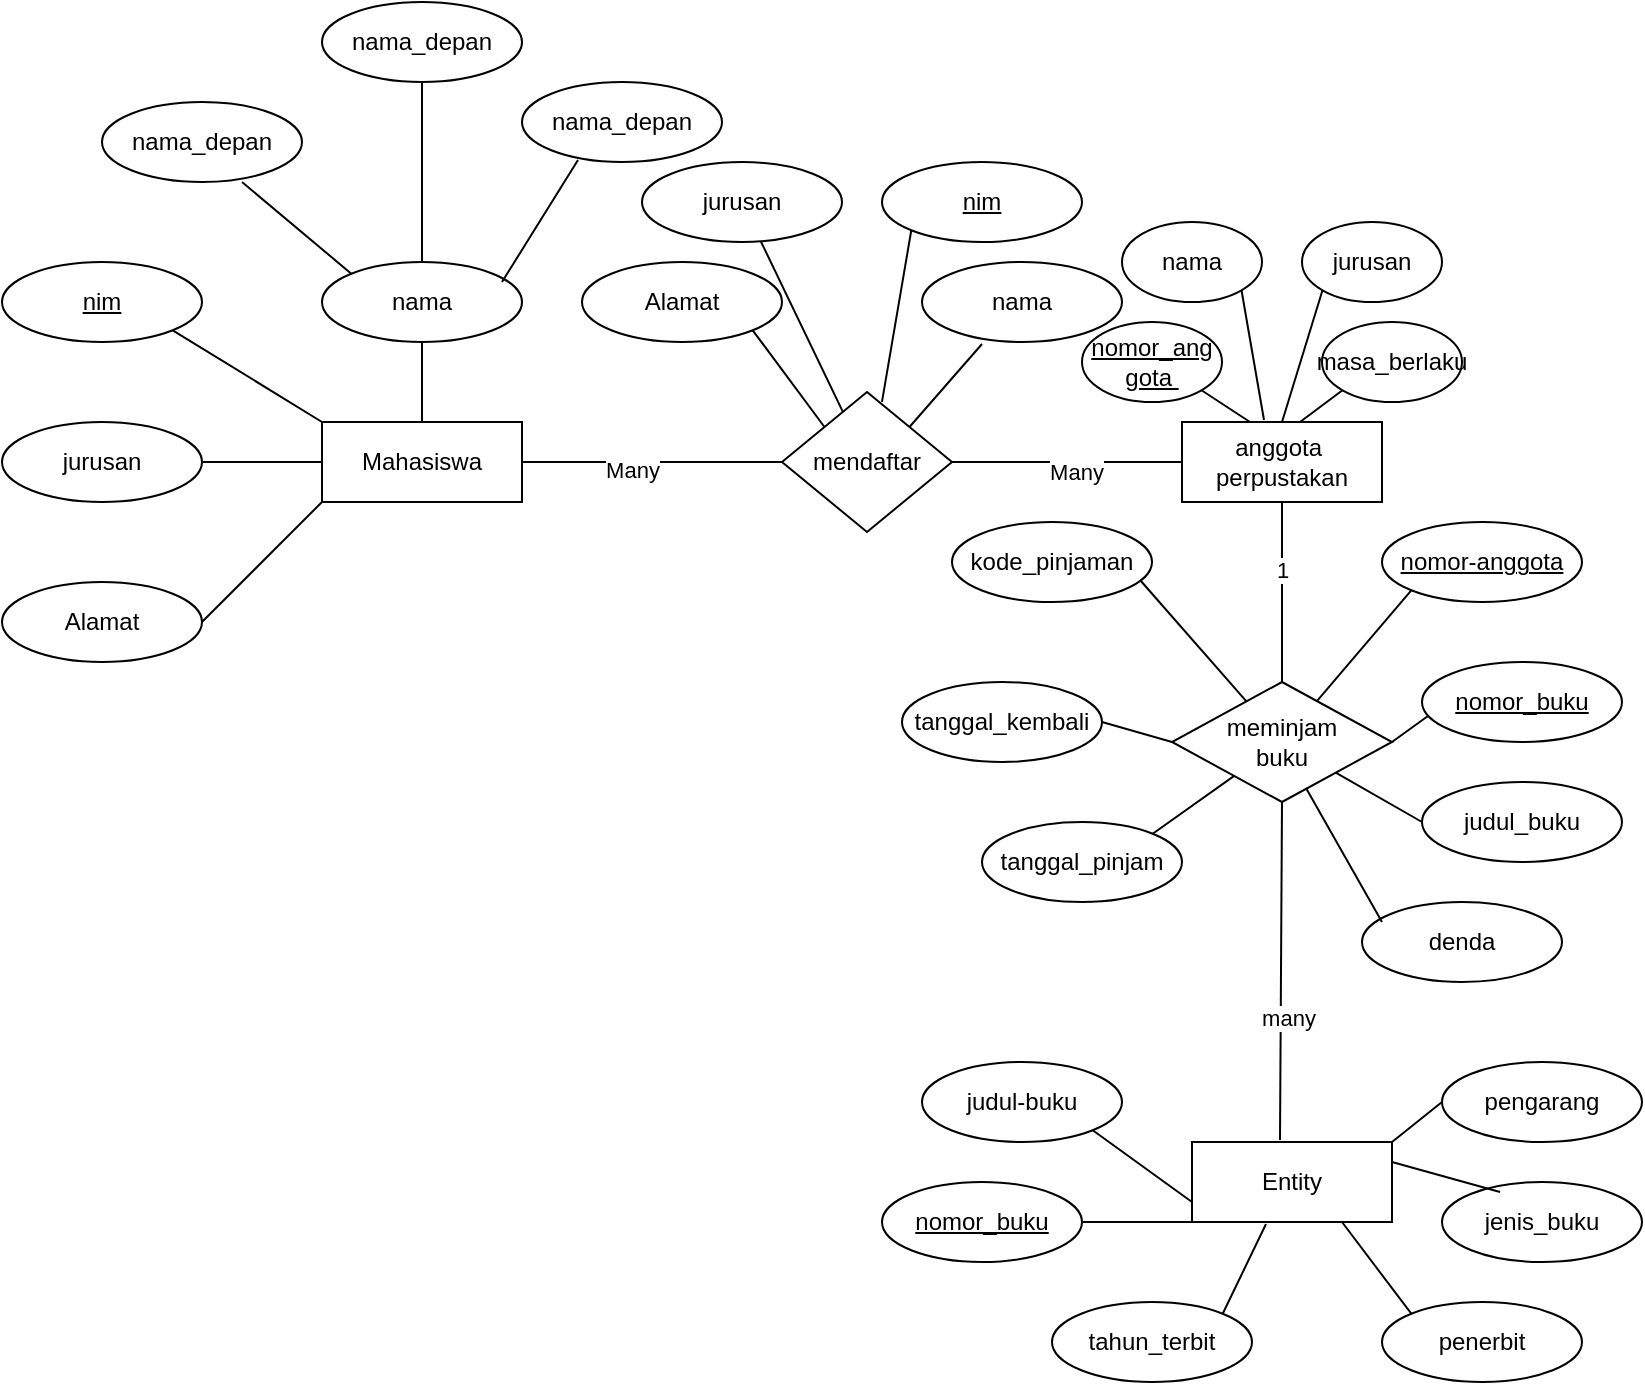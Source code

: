 <mxfile version="24.7.6">
  <diagram name="Page-1" id="gBd0ADl2y5wC-AsBzWhR">
    <mxGraphModel dx="1114" dy="677" grid="1" gridSize="10" guides="1" tooltips="1" connect="1" arrows="1" fold="1" page="1" pageScale="1" pageWidth="850" pageHeight="1100" math="0" shadow="0">
      <root>
        <mxCell id="0" />
        <mxCell id="1" parent="0" />
        <mxCell id="1sM3eSAv-vAnu8K4cq6--12" value="nama_depan" style="ellipse;whiteSpace=wrap;html=1;align=center;" vertex="1" parent="1">
          <mxGeometry x="60" y="120" width="100" height="40" as="geometry" />
        </mxCell>
        <mxCell id="1sM3eSAv-vAnu8K4cq6--13" value="nama_depan" style="ellipse;whiteSpace=wrap;html=1;align=center;" vertex="1" parent="1">
          <mxGeometry x="170" y="70" width="100" height="40" as="geometry" />
        </mxCell>
        <mxCell id="1sM3eSAv-vAnu8K4cq6--15" value="nama_depan" style="ellipse;whiteSpace=wrap;html=1;align=center;" vertex="1" parent="1">
          <mxGeometry x="270" y="110" width="100" height="40" as="geometry" />
        </mxCell>
        <mxCell id="1sM3eSAv-vAnu8K4cq6--16" value="nama" style="ellipse;whiteSpace=wrap;html=1;align=center;" vertex="1" parent="1">
          <mxGeometry x="170" y="200" width="100" height="40" as="geometry" />
        </mxCell>
        <mxCell id="1sM3eSAv-vAnu8K4cq6--17" value="" style="endArrow=none;html=1;rounded=0;entryX=0.7;entryY=1;entryDx=0;entryDy=0;entryPerimeter=0;exitX=0;exitY=0;exitDx=0;exitDy=0;" edge="1" parent="1" source="1sM3eSAv-vAnu8K4cq6--16" target="1sM3eSAv-vAnu8K4cq6--12">
          <mxGeometry relative="1" as="geometry">
            <mxPoint x="203" y="206" as="sourcePoint" />
            <mxPoint x="280" y="290" as="targetPoint" />
            <Array as="points" />
          </mxGeometry>
        </mxCell>
        <mxCell id="1sM3eSAv-vAnu8K4cq6--19" value="" style="endArrow=none;html=1;rounded=0;entryX=0.5;entryY=1;entryDx=0;entryDy=0;exitX=0.5;exitY=0;exitDx=0;exitDy=0;" edge="1" parent="1" source="1sM3eSAv-vAnu8K4cq6--16" target="1sM3eSAv-vAnu8K4cq6--13">
          <mxGeometry relative="1" as="geometry">
            <mxPoint x="220" y="200" as="sourcePoint" />
            <mxPoint x="470" y="310" as="targetPoint" />
          </mxGeometry>
        </mxCell>
        <mxCell id="1sM3eSAv-vAnu8K4cq6--20" value="" style="endArrow=none;html=1;rounded=0;exitX=0.28;exitY=0.975;exitDx=0;exitDy=0;exitPerimeter=0;entryX=0.9;entryY=0.25;entryDx=0;entryDy=0;entryPerimeter=0;" edge="1" parent="1" source="1sM3eSAv-vAnu8K4cq6--15" target="1sM3eSAv-vAnu8K4cq6--16">
          <mxGeometry relative="1" as="geometry">
            <mxPoint x="290" y="270" as="sourcePoint" />
            <mxPoint x="380" y="270" as="targetPoint" />
          </mxGeometry>
        </mxCell>
        <mxCell id="1sM3eSAv-vAnu8K4cq6--21" value="Mahasiswa" style="whiteSpace=wrap;html=1;align=center;" vertex="1" parent="1">
          <mxGeometry x="170" y="280" width="100" height="40" as="geometry" />
        </mxCell>
        <mxCell id="1sM3eSAv-vAnu8K4cq6--22" value="" style="endArrow=none;html=1;rounded=0;exitX=0.5;exitY=1;exitDx=0;exitDy=0;entryX=0.5;entryY=0;entryDx=0;entryDy=0;" edge="1" parent="1" source="1sM3eSAv-vAnu8K4cq6--16" target="1sM3eSAv-vAnu8K4cq6--21">
          <mxGeometry relative="1" as="geometry">
            <mxPoint x="270" y="280" as="sourcePoint" />
            <mxPoint x="350" y="280" as="targetPoint" />
          </mxGeometry>
        </mxCell>
        <mxCell id="1sM3eSAv-vAnu8K4cq6--23" value="nim" style="ellipse;whiteSpace=wrap;html=1;align=center;fontStyle=4;" vertex="1" parent="1">
          <mxGeometry x="10" y="200" width="100" height="40" as="geometry" />
        </mxCell>
        <mxCell id="1sM3eSAv-vAnu8K4cq6--24" value="jurusan" style="ellipse;whiteSpace=wrap;html=1;align=center;" vertex="1" parent="1">
          <mxGeometry x="10" y="280" width="100" height="40" as="geometry" />
        </mxCell>
        <mxCell id="1sM3eSAv-vAnu8K4cq6--25" value="Alamat" style="ellipse;whiteSpace=wrap;html=1;align=center;" vertex="1" parent="1">
          <mxGeometry x="10" y="360" width="100" height="40" as="geometry" />
        </mxCell>
        <mxCell id="1sM3eSAv-vAnu8K4cq6--26" value="" style="endArrow=none;html=1;rounded=0;exitX=1;exitY=1;exitDx=0;exitDy=0;entryX=0;entryY=0;entryDx=0;entryDy=0;" edge="1" parent="1" source="1sM3eSAv-vAnu8K4cq6--23" target="1sM3eSAv-vAnu8K4cq6--21">
          <mxGeometry relative="1" as="geometry">
            <mxPoint x="270" y="280" as="sourcePoint" />
            <mxPoint x="350" y="280" as="targetPoint" />
          </mxGeometry>
        </mxCell>
        <mxCell id="1sM3eSAv-vAnu8K4cq6--27" value="" style="endArrow=none;html=1;rounded=0;exitX=1;exitY=0.5;exitDx=0;exitDy=0;entryX=0;entryY=0.5;entryDx=0;entryDy=0;" edge="1" parent="1" source="1sM3eSAv-vAnu8K4cq6--24" target="1sM3eSAv-vAnu8K4cq6--21">
          <mxGeometry relative="1" as="geometry">
            <mxPoint x="105" y="244" as="sourcePoint" />
            <mxPoint x="180" y="290" as="targetPoint" />
            <Array as="points" />
          </mxGeometry>
        </mxCell>
        <mxCell id="1sM3eSAv-vAnu8K4cq6--28" value="" style="endArrow=none;html=1;rounded=0;exitX=1;exitY=0.5;exitDx=0;exitDy=0;entryX=0;entryY=1;entryDx=0;entryDy=0;" edge="1" parent="1" source="1sM3eSAv-vAnu8K4cq6--25" target="1sM3eSAv-vAnu8K4cq6--21">
          <mxGeometry relative="1" as="geometry">
            <mxPoint x="115" y="254" as="sourcePoint" />
            <mxPoint x="190" y="300" as="targetPoint" />
          </mxGeometry>
        </mxCell>
        <mxCell id="1sM3eSAv-vAnu8K4cq6--29" value="mendaftar" style="shape=rhombus;perimeter=rhombusPerimeter;whiteSpace=wrap;html=1;align=center;" vertex="1" parent="1">
          <mxGeometry x="400" y="265" width="85" height="70" as="geometry" />
        </mxCell>
        <mxCell id="1sM3eSAv-vAnu8K4cq6--30" value="" style="endArrow=none;html=1;rounded=0;entryX=0;entryY=0.5;entryDx=0;entryDy=0;exitX=1;exitY=0.5;exitDx=0;exitDy=0;" edge="1" parent="1" source="1sM3eSAv-vAnu8K4cq6--21" target="1sM3eSAv-vAnu8K4cq6--29">
          <mxGeometry relative="1" as="geometry">
            <mxPoint x="270" y="280" as="sourcePoint" />
            <mxPoint x="430" y="280" as="targetPoint" />
          </mxGeometry>
        </mxCell>
        <mxCell id="1sM3eSAv-vAnu8K4cq6--33" value="Many" style="edgeLabel;html=1;align=center;verticalAlign=middle;resizable=0;points=[];" vertex="1" connectable="0" parent="1sM3eSAv-vAnu8K4cq6--30">
          <mxGeometry x="-0.154" y="-4" relative="1" as="geometry">
            <mxPoint as="offset" />
          </mxGeometry>
        </mxCell>
        <mxCell id="1sM3eSAv-vAnu8K4cq6--31" value="anggota&amp;nbsp;&lt;div&gt;perpustakan&lt;/div&gt;" style="whiteSpace=wrap;html=1;align=center;" vertex="1" parent="1">
          <mxGeometry x="600" y="280" width="100" height="40" as="geometry" />
        </mxCell>
        <mxCell id="1sM3eSAv-vAnu8K4cq6--32" value="" style="endArrow=none;html=1;rounded=0;exitX=1;exitY=0.5;exitDx=0;exitDy=0;entryX=0;entryY=0.5;entryDx=0;entryDy=0;" edge="1" parent="1" source="1sM3eSAv-vAnu8K4cq6--29" target="1sM3eSAv-vAnu8K4cq6--31">
          <mxGeometry relative="1" as="geometry">
            <mxPoint x="470" y="350" as="sourcePoint" />
            <mxPoint x="600" y="350" as="targetPoint" />
          </mxGeometry>
        </mxCell>
        <mxCell id="1sM3eSAv-vAnu8K4cq6--34" value="Many" style="edgeLabel;html=1;align=center;verticalAlign=middle;resizable=0;points=[];" vertex="1" connectable="0" parent="1sM3eSAv-vAnu8K4cq6--32">
          <mxGeometry x="0.078" y="-5" relative="1" as="geometry">
            <mxPoint as="offset" />
          </mxGeometry>
        </mxCell>
        <mxCell id="1sM3eSAv-vAnu8K4cq6--36" value="nama" style="ellipse;whiteSpace=wrap;html=1;align=center;" vertex="1" parent="1">
          <mxGeometry x="470" y="200" width="100" height="40" as="geometry" />
        </mxCell>
        <mxCell id="1sM3eSAv-vAnu8K4cq6--37" value="jurusan" style="ellipse;whiteSpace=wrap;html=1;align=center;" vertex="1" parent="1">
          <mxGeometry x="330" y="150" width="100" height="40" as="geometry" />
        </mxCell>
        <mxCell id="1sM3eSAv-vAnu8K4cq6--38" value="Alamat" style="ellipse;whiteSpace=wrap;html=1;align=center;" vertex="1" parent="1">
          <mxGeometry x="300" y="200" width="100" height="40" as="geometry" />
        </mxCell>
        <mxCell id="1sM3eSAv-vAnu8K4cq6--39" value="nim" style="ellipse;whiteSpace=wrap;html=1;align=center;fontStyle=4;" vertex="1" parent="1">
          <mxGeometry x="450" y="150" width="100" height="40" as="geometry" />
        </mxCell>
        <mxCell id="1sM3eSAv-vAnu8K4cq6--41" value="" style="endArrow=none;html=1;rounded=0;exitX=1;exitY=1;exitDx=0;exitDy=0;entryX=0;entryY=0;entryDx=0;entryDy=0;" edge="1" parent="1" source="1sM3eSAv-vAnu8K4cq6--38" target="1sM3eSAv-vAnu8K4cq6--29">
          <mxGeometry relative="1" as="geometry">
            <mxPoint x="310" y="400" as="sourcePoint" />
            <mxPoint x="390" y="440" as="targetPoint" />
          </mxGeometry>
        </mxCell>
        <mxCell id="1sM3eSAv-vAnu8K4cq6--42" value="" style="endArrow=none;html=1;rounded=0;" edge="1" parent="1" source="1sM3eSAv-vAnu8K4cq6--37" target="1sM3eSAv-vAnu8K4cq6--29">
          <mxGeometry relative="1" as="geometry">
            <mxPoint x="395" y="244" as="sourcePoint" />
            <mxPoint x="430" y="250" as="targetPoint" />
          </mxGeometry>
        </mxCell>
        <mxCell id="1sM3eSAv-vAnu8K4cq6--43" value="" style="endArrow=none;html=1;rounded=0;exitX=0;exitY=1;exitDx=0;exitDy=0;entryX=0.588;entryY=0.071;entryDx=0;entryDy=0;entryPerimeter=0;" edge="1" parent="1" source="1sM3eSAv-vAnu8K4cq6--39" target="1sM3eSAv-vAnu8K4cq6--29">
          <mxGeometry relative="1" as="geometry">
            <mxPoint x="399" y="200" as="sourcePoint" />
            <mxPoint x="440" y="285" as="targetPoint" />
          </mxGeometry>
        </mxCell>
        <mxCell id="1sM3eSAv-vAnu8K4cq6--44" value="" style="endArrow=none;html=1;rounded=0;exitX=0.3;exitY=1.025;exitDx=0;exitDy=0;entryX=1;entryY=0;entryDx=0;entryDy=0;exitPerimeter=0;" edge="1" parent="1" source="1sM3eSAv-vAnu8K4cq6--36" target="1sM3eSAv-vAnu8K4cq6--29">
          <mxGeometry relative="1" as="geometry">
            <mxPoint x="395" y="244" as="sourcePoint" />
            <mxPoint x="431" y="293" as="targetPoint" />
          </mxGeometry>
        </mxCell>
        <mxCell id="1sM3eSAv-vAnu8K4cq6--47" value="nama" style="ellipse;whiteSpace=wrap;html=1;align=center;" vertex="1" parent="1">
          <mxGeometry x="570" y="180" width="70" height="40" as="geometry" />
        </mxCell>
        <mxCell id="1sM3eSAv-vAnu8K4cq6--48" value="nomor_ang&lt;div&gt;gota&amp;nbsp;&lt;/div&gt;" style="ellipse;whiteSpace=wrap;html=1;align=center;fontStyle=4;" vertex="1" parent="1">
          <mxGeometry x="550" y="230" width="70" height="40" as="geometry" />
        </mxCell>
        <mxCell id="1sM3eSAv-vAnu8K4cq6--49" value="jurusan" style="ellipse;whiteSpace=wrap;html=1;align=center;" vertex="1" parent="1">
          <mxGeometry x="660" y="180" width="70" height="40" as="geometry" />
        </mxCell>
        <mxCell id="1sM3eSAv-vAnu8K4cq6--50" value="masa_berlaku" style="ellipse;whiteSpace=wrap;html=1;align=center;" vertex="1" parent="1">
          <mxGeometry x="670" y="230" width="70" height="40" as="geometry" />
        </mxCell>
        <mxCell id="1sM3eSAv-vAnu8K4cq6--51" value="" style="endArrow=none;html=1;rounded=0;exitX=1;exitY=1;exitDx=0;exitDy=0;entryX=0.34;entryY=0;entryDx=0;entryDy=0;entryPerimeter=0;" edge="1" parent="1" source="1sM3eSAv-vAnu8K4cq6--48" target="1sM3eSAv-vAnu8K4cq6--31">
          <mxGeometry relative="1" as="geometry">
            <mxPoint x="540" y="430" as="sourcePoint" />
            <mxPoint x="590" y="460" as="targetPoint" />
          </mxGeometry>
        </mxCell>
        <mxCell id="1sM3eSAv-vAnu8K4cq6--52" value="" style="endArrow=none;html=1;rounded=0;exitX=1;exitY=1;exitDx=0;exitDy=0;entryX=0.41;entryY=-0.025;entryDx=0;entryDy=0;entryPerimeter=0;" edge="1" parent="1" source="1sM3eSAv-vAnu8K4cq6--47" target="1sM3eSAv-vAnu8K4cq6--31">
          <mxGeometry relative="1" as="geometry">
            <mxPoint x="600" y="420" as="sourcePoint" />
            <mxPoint x="640" y="270" as="targetPoint" />
            <Array as="points" />
          </mxGeometry>
        </mxCell>
        <mxCell id="1sM3eSAv-vAnu8K4cq6--53" value="" style="endArrow=none;html=1;rounded=0;exitX=0;exitY=1;exitDx=0;exitDy=0;entryX=0.5;entryY=0;entryDx=0;entryDy=0;" edge="1" parent="1" source="1sM3eSAv-vAnu8K4cq6--49" target="1sM3eSAv-vAnu8K4cq6--31">
          <mxGeometry relative="1" as="geometry">
            <mxPoint x="640" y="224" as="sourcePoint" />
            <mxPoint x="651" y="270" as="targetPoint" />
            <Array as="points" />
          </mxGeometry>
        </mxCell>
        <mxCell id="1sM3eSAv-vAnu8K4cq6--54" value="" style="endArrow=none;html=1;rounded=0;exitX=0;exitY=1;exitDx=0;exitDy=0;entryX=0.59;entryY=0;entryDx=0;entryDy=0;entryPerimeter=0;" edge="1" parent="1" source="1sM3eSAv-vAnu8K4cq6--50" target="1sM3eSAv-vAnu8K4cq6--31">
          <mxGeometry relative="1" as="geometry">
            <mxPoint x="620" y="274" as="sourcePoint" />
            <mxPoint x="644" y="290" as="targetPoint" />
          </mxGeometry>
        </mxCell>
        <mxCell id="1sM3eSAv-vAnu8K4cq6--55" value="meminjam&lt;div&gt;buku&lt;/div&gt;" style="shape=rhombus;perimeter=rhombusPerimeter;whiteSpace=wrap;html=1;align=center;" vertex="1" parent="1">
          <mxGeometry x="595" y="410" width="110" height="60" as="geometry" />
        </mxCell>
        <mxCell id="1sM3eSAv-vAnu8K4cq6--56" value="" style="endArrow=none;html=1;rounded=0;entryX=0.5;entryY=0;entryDx=0;entryDy=0;exitX=0.5;exitY=1;exitDx=0;exitDy=0;" edge="1" parent="1" source="1sM3eSAv-vAnu8K4cq6--31" target="1sM3eSAv-vAnu8K4cq6--55">
          <mxGeometry relative="1" as="geometry">
            <mxPoint x="540" y="360" as="sourcePoint" />
            <mxPoint x="700" y="360" as="targetPoint" />
          </mxGeometry>
        </mxCell>
        <mxCell id="1sM3eSAv-vAnu8K4cq6--62" value="1" style="edgeLabel;html=1;align=center;verticalAlign=middle;resizable=0;points=[];" vertex="1" connectable="0" parent="1sM3eSAv-vAnu8K4cq6--56">
          <mxGeometry x="-0.244" relative="1" as="geometry">
            <mxPoint as="offset" />
          </mxGeometry>
        </mxCell>
        <mxCell id="1sM3eSAv-vAnu8K4cq6--59" value="Entity" style="whiteSpace=wrap;html=1;align=center;" vertex="1" parent="1">
          <mxGeometry x="605" y="640" width="100" height="40" as="geometry" />
        </mxCell>
        <mxCell id="1sM3eSAv-vAnu8K4cq6--60" value="" style="endArrow=none;html=1;rounded=0;exitX=0.5;exitY=1;exitDx=0;exitDy=0;entryX=0.44;entryY=-0.025;entryDx=0;entryDy=0;entryPerimeter=0;" edge="1" parent="1" source="1sM3eSAv-vAnu8K4cq6--55" target="1sM3eSAv-vAnu8K4cq6--59">
          <mxGeometry relative="1" as="geometry">
            <mxPoint x="520" y="480" as="sourcePoint" />
            <mxPoint x="590" y="530" as="targetPoint" />
          </mxGeometry>
        </mxCell>
        <mxCell id="1sM3eSAv-vAnu8K4cq6--61" value="many" style="edgeLabel;html=1;align=center;verticalAlign=middle;resizable=0;points=[];" vertex="1" connectable="0" parent="1sM3eSAv-vAnu8K4cq6--60">
          <mxGeometry x="0.28" y="3" relative="1" as="geometry">
            <mxPoint as="offset" />
          </mxGeometry>
        </mxCell>
        <mxCell id="1sM3eSAv-vAnu8K4cq6--63" value="nomor_buku" style="ellipse;whiteSpace=wrap;html=1;align=center;fontStyle=4;" vertex="1" parent="1">
          <mxGeometry x="720" y="400" width="100" height="40" as="geometry" />
        </mxCell>
        <mxCell id="1sM3eSAv-vAnu8K4cq6--64" value="nomor-anggota" style="ellipse;whiteSpace=wrap;html=1;align=center;fontStyle=4;" vertex="1" parent="1">
          <mxGeometry x="700" y="330" width="100" height="40" as="geometry" />
        </mxCell>
        <mxCell id="1sM3eSAv-vAnu8K4cq6--65" value="tanggal_pinjam" style="ellipse;whiteSpace=wrap;html=1;align=center;" vertex="1" parent="1">
          <mxGeometry x="500" y="480" width="100" height="40" as="geometry" />
        </mxCell>
        <mxCell id="1sM3eSAv-vAnu8K4cq6--66" value="tanggal_kembali" style="ellipse;whiteSpace=wrap;html=1;align=center;" vertex="1" parent="1">
          <mxGeometry x="460" y="410" width="100" height="40" as="geometry" />
        </mxCell>
        <mxCell id="1sM3eSAv-vAnu8K4cq6--67" value="kode_pinjaman" style="ellipse;whiteSpace=wrap;html=1;align=center;" vertex="1" parent="1">
          <mxGeometry x="485" y="330" width="100" height="40" as="geometry" />
        </mxCell>
        <mxCell id="1sM3eSAv-vAnu8K4cq6--68" value="denda" style="ellipse;whiteSpace=wrap;html=1;align=center;" vertex="1" parent="1">
          <mxGeometry x="690" y="520" width="100" height="40" as="geometry" />
        </mxCell>
        <mxCell id="1sM3eSAv-vAnu8K4cq6--69" value="judul_buku" style="ellipse;whiteSpace=wrap;html=1;align=center;" vertex="1" parent="1">
          <mxGeometry x="720" y="460" width="100" height="40" as="geometry" />
        </mxCell>
        <mxCell id="1sM3eSAv-vAnu8K4cq6--70" value="" style="endArrow=none;html=1;rounded=0;entryX=1;entryY=0;entryDx=0;entryDy=0;" edge="1" parent="1" source="1sM3eSAv-vAnu8K4cq6--55" target="1sM3eSAv-vAnu8K4cq6--65">
          <mxGeometry relative="1" as="geometry">
            <mxPoint x="390" y="540" as="sourcePoint" />
            <mxPoint x="550" y="540" as="targetPoint" />
          </mxGeometry>
        </mxCell>
        <mxCell id="1sM3eSAv-vAnu8K4cq6--71" value="" style="endArrow=none;html=1;rounded=0;entryX=0;entryY=0.5;entryDx=0;entryDy=0;exitX=1;exitY=0.5;exitDx=0;exitDy=0;" edge="1" parent="1" source="1sM3eSAv-vAnu8K4cq6--66" target="1sM3eSAv-vAnu8K4cq6--55">
          <mxGeometry relative="1" as="geometry">
            <mxPoint x="230" y="480" as="sourcePoint" />
            <mxPoint x="320" y="480" as="targetPoint" />
          </mxGeometry>
        </mxCell>
        <mxCell id="1sM3eSAv-vAnu8K4cq6--72" value="" style="endArrow=none;html=1;rounded=0;entryX=0.94;entryY=0.725;entryDx=0;entryDy=0;entryPerimeter=0;" edge="1" parent="1" source="1sM3eSAv-vAnu8K4cq6--55" target="1sM3eSAv-vAnu8K4cq6--67">
          <mxGeometry relative="1" as="geometry">
            <mxPoint x="390" y="540" as="sourcePoint" />
            <mxPoint x="480" y="540" as="targetPoint" />
          </mxGeometry>
        </mxCell>
        <mxCell id="1sM3eSAv-vAnu8K4cq6--73" value="" style="endArrow=none;html=1;rounded=0;entryX=0;entryY=1;entryDx=0;entryDy=0;" edge="1" parent="1" source="1sM3eSAv-vAnu8K4cq6--55" target="1sM3eSAv-vAnu8K4cq6--64">
          <mxGeometry relative="1" as="geometry">
            <mxPoint x="250" y="530" as="sourcePoint" />
            <mxPoint x="410" y="530" as="targetPoint" />
          </mxGeometry>
        </mxCell>
        <mxCell id="1sM3eSAv-vAnu8K4cq6--74" value="" style="endArrow=none;html=1;rounded=0;entryX=0.03;entryY=0.675;entryDx=0;entryDy=0;entryPerimeter=0;exitX=1;exitY=0.5;exitDx=0;exitDy=0;" edge="1" parent="1" source="1sM3eSAv-vAnu8K4cq6--55" target="1sM3eSAv-vAnu8K4cq6--63">
          <mxGeometry relative="1" as="geometry">
            <mxPoint x="360" y="570" as="sourcePoint" />
            <mxPoint x="520" y="570" as="targetPoint" />
          </mxGeometry>
        </mxCell>
        <mxCell id="1sM3eSAv-vAnu8K4cq6--75" value="" style="endArrow=none;html=1;rounded=0;entryX=0;entryY=0.5;entryDx=0;entryDy=0;" edge="1" parent="1" source="1sM3eSAv-vAnu8K4cq6--55" target="1sM3eSAv-vAnu8K4cq6--69">
          <mxGeometry relative="1" as="geometry">
            <mxPoint x="480" y="550" as="sourcePoint" />
            <mxPoint x="640" y="550" as="targetPoint" />
          </mxGeometry>
        </mxCell>
        <mxCell id="1sM3eSAv-vAnu8K4cq6--76" value="" style="endArrow=none;html=1;rounded=0;exitX=0.609;exitY=0.883;exitDx=0;exitDy=0;exitPerimeter=0;" edge="1" parent="1" source="1sM3eSAv-vAnu8K4cq6--55">
          <mxGeometry relative="1" as="geometry">
            <mxPoint x="540" y="530" as="sourcePoint" />
            <mxPoint x="700" y="530" as="targetPoint" />
          </mxGeometry>
        </mxCell>
        <mxCell id="1sM3eSAv-vAnu8K4cq6--77" value="penerbit" style="ellipse;whiteSpace=wrap;html=1;align=center;" vertex="1" parent="1">
          <mxGeometry x="700" y="720" width="100" height="40" as="geometry" />
        </mxCell>
        <mxCell id="1sM3eSAv-vAnu8K4cq6--78" value="judul-buku" style="ellipse;whiteSpace=wrap;html=1;align=center;" vertex="1" parent="1">
          <mxGeometry x="470" y="600" width="100" height="40" as="geometry" />
        </mxCell>
        <mxCell id="1sM3eSAv-vAnu8K4cq6--79" value="tahun_terbit" style="ellipse;whiteSpace=wrap;html=1;align=center;" vertex="1" parent="1">
          <mxGeometry x="535" y="720" width="100" height="40" as="geometry" />
        </mxCell>
        <mxCell id="1sM3eSAv-vAnu8K4cq6--80" value="pengarang" style="ellipse;whiteSpace=wrap;html=1;align=center;" vertex="1" parent="1">
          <mxGeometry x="730" y="600" width="100" height="40" as="geometry" />
        </mxCell>
        <mxCell id="1sM3eSAv-vAnu8K4cq6--81" value="jenis_buku" style="ellipse;whiteSpace=wrap;html=1;align=center;" vertex="1" parent="1">
          <mxGeometry x="730" y="660" width="100" height="40" as="geometry" />
        </mxCell>
        <mxCell id="1sM3eSAv-vAnu8K4cq6--82" value="nomor_buku" style="ellipse;whiteSpace=wrap;html=1;align=center;fontStyle=4;" vertex="1" parent="1">
          <mxGeometry x="450" y="660" width="100" height="40" as="geometry" />
        </mxCell>
        <mxCell id="1sM3eSAv-vAnu8K4cq6--84" value="" style="endArrow=none;html=1;rounded=0;entryX=0;entryY=0.5;entryDx=0;entryDy=0;exitX=1;exitY=0;exitDx=0;exitDy=0;" edge="1" parent="1" source="1sM3eSAv-vAnu8K4cq6--59" target="1sM3eSAv-vAnu8K4cq6--80">
          <mxGeometry relative="1" as="geometry">
            <mxPoint x="710" y="640" as="sourcePoint" />
            <mxPoint x="440" y="530" as="targetPoint" />
          </mxGeometry>
        </mxCell>
        <mxCell id="1sM3eSAv-vAnu8K4cq6--85" value="" style="endArrow=none;html=1;rounded=0;entryX=0.29;entryY=0.125;entryDx=0;entryDy=0;entryPerimeter=0;exitX=1;exitY=0.25;exitDx=0;exitDy=0;" edge="1" parent="1" source="1sM3eSAv-vAnu8K4cq6--59" target="1sM3eSAv-vAnu8K4cq6--81">
          <mxGeometry relative="1" as="geometry">
            <mxPoint x="70" y="540" as="sourcePoint" />
            <mxPoint x="230" y="540" as="targetPoint" />
          </mxGeometry>
        </mxCell>
        <mxCell id="1sM3eSAv-vAnu8K4cq6--86" value="" style="endArrow=none;html=1;rounded=0;entryX=0;entryY=0;entryDx=0;entryDy=0;exitX=0.75;exitY=1;exitDx=0;exitDy=0;" edge="1" parent="1" source="1sM3eSAv-vAnu8K4cq6--59" target="1sM3eSAv-vAnu8K4cq6--77">
          <mxGeometry relative="1" as="geometry">
            <mxPoint x="130" y="620" as="sourcePoint" />
            <mxPoint x="290" y="620" as="targetPoint" />
          </mxGeometry>
        </mxCell>
        <mxCell id="1sM3eSAv-vAnu8K4cq6--87" value="" style="endArrow=none;html=1;rounded=0;entryX=1;entryY=0;entryDx=0;entryDy=0;exitX=0.37;exitY=1.025;exitDx=0;exitDy=0;exitPerimeter=0;" edge="1" parent="1" source="1sM3eSAv-vAnu8K4cq6--59" target="1sM3eSAv-vAnu8K4cq6--79">
          <mxGeometry relative="1" as="geometry">
            <mxPoint x="130" y="690" as="sourcePoint" />
            <mxPoint x="290" y="690" as="targetPoint" />
          </mxGeometry>
        </mxCell>
        <mxCell id="1sM3eSAv-vAnu8K4cq6--88" value="" style="endArrow=none;html=1;rounded=0;entryX=0;entryY=0.75;entryDx=0;entryDy=0;exitX=1;exitY=1;exitDx=0;exitDy=0;" edge="1" parent="1" source="1sM3eSAv-vAnu8K4cq6--78" target="1sM3eSAv-vAnu8K4cq6--59">
          <mxGeometry relative="1" as="geometry">
            <mxPoint x="550" y="650" as="sourcePoint" />
            <mxPoint x="390" y="590" as="targetPoint" />
          </mxGeometry>
        </mxCell>
        <mxCell id="1sM3eSAv-vAnu8K4cq6--89" value="" style="endArrow=none;html=1;rounded=0;entryX=0;entryY=1;entryDx=0;entryDy=0;exitX=1;exitY=0.5;exitDx=0;exitDy=0;" edge="1" parent="1" source="1sM3eSAv-vAnu8K4cq6--82" target="1sM3eSAv-vAnu8K4cq6--59">
          <mxGeometry relative="1" as="geometry">
            <mxPoint x="250" y="660" as="sourcePoint" />
            <mxPoint x="410" y="660" as="targetPoint" />
          </mxGeometry>
        </mxCell>
      </root>
    </mxGraphModel>
  </diagram>
</mxfile>
